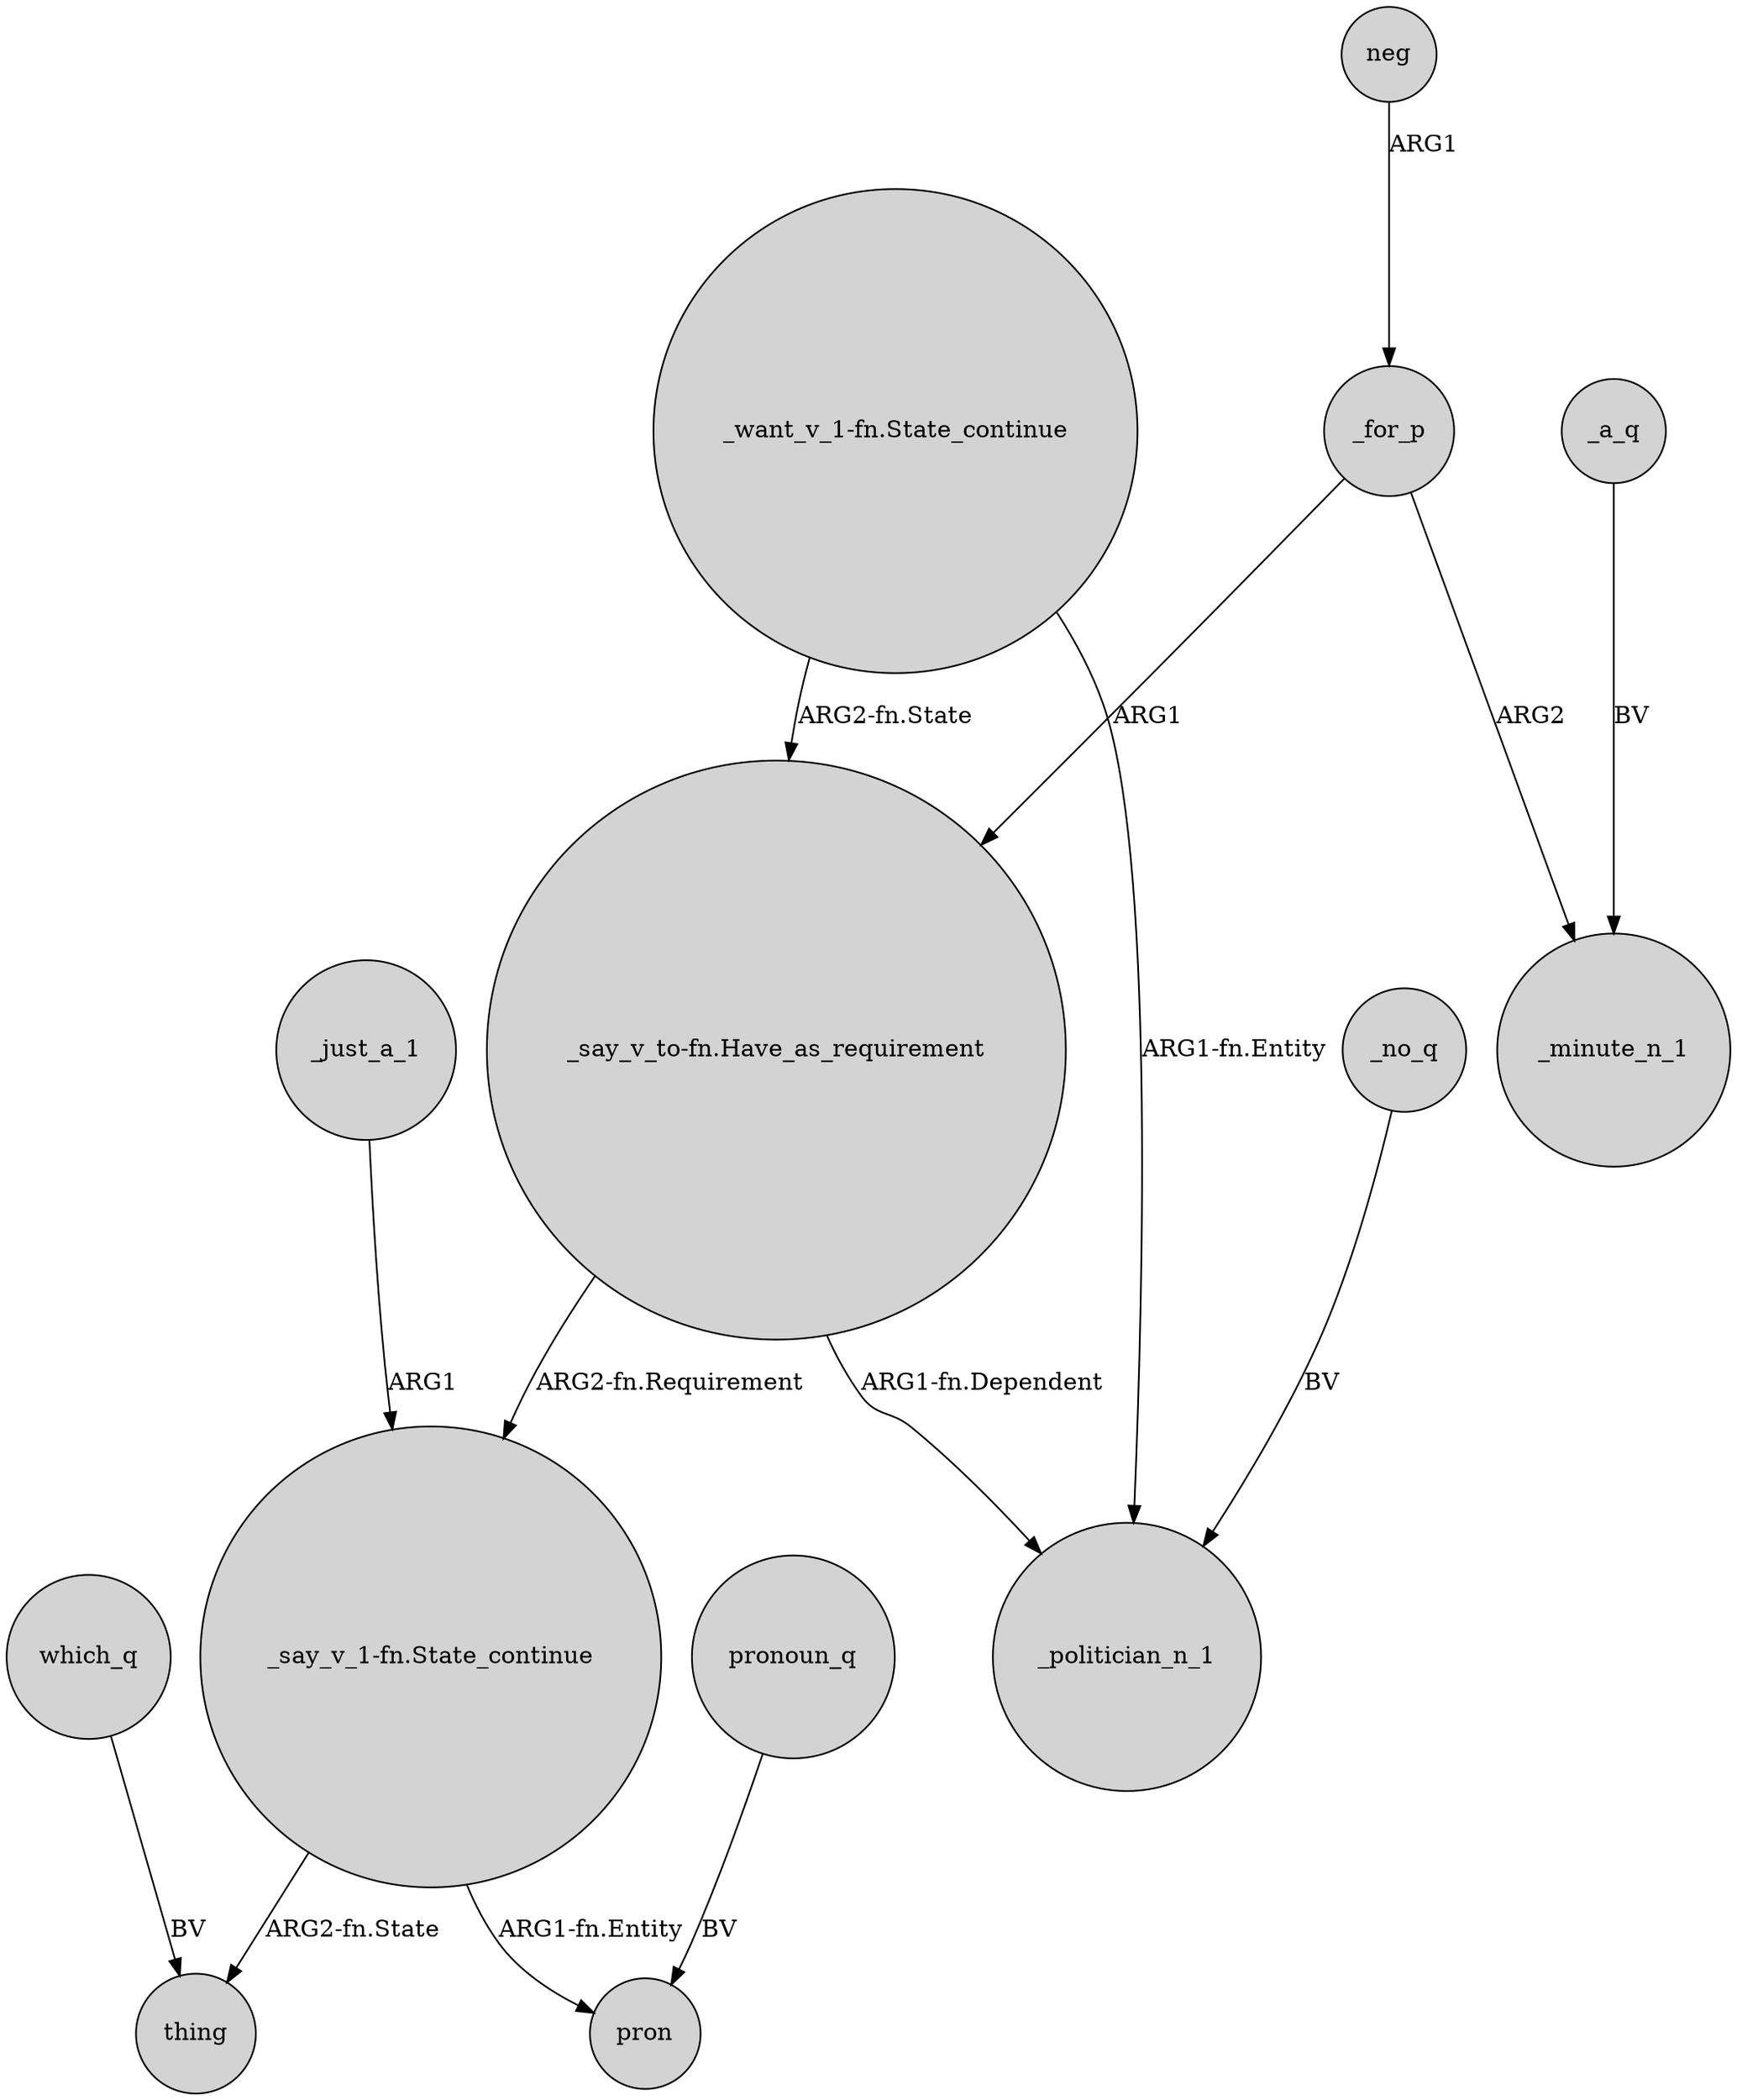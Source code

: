 digraph {
	node [shape=circle style=filled]
	"_say_v_1-fn.State_continue" -> thing [label="ARG2-fn.State"]
	"_say_v_1-fn.State_continue" -> pron [label="ARG1-fn.Entity"]
	_no_q -> _politician_n_1 [label=BV]
	"_want_v_1-fn.State_continue" -> _politician_n_1 [label="ARG1-fn.Entity"]
	_just_a_1 -> "_say_v_1-fn.State_continue" [label=ARG1]
	"_want_v_1-fn.State_continue" -> "_say_v_to-fn.Have_as_requirement" [label="ARG2-fn.State"]
	neg -> _for_p [label=ARG1]
	"_say_v_to-fn.Have_as_requirement" -> _politician_n_1 [label="ARG1-fn.Dependent"]
	_for_p -> _minute_n_1 [label=ARG2]
	pronoun_q -> pron [label=BV]
	_a_q -> _minute_n_1 [label=BV]
	_for_p -> "_say_v_to-fn.Have_as_requirement" [label=ARG1]
	which_q -> thing [label=BV]
	"_say_v_to-fn.Have_as_requirement" -> "_say_v_1-fn.State_continue" [label="ARG2-fn.Requirement"]
}

